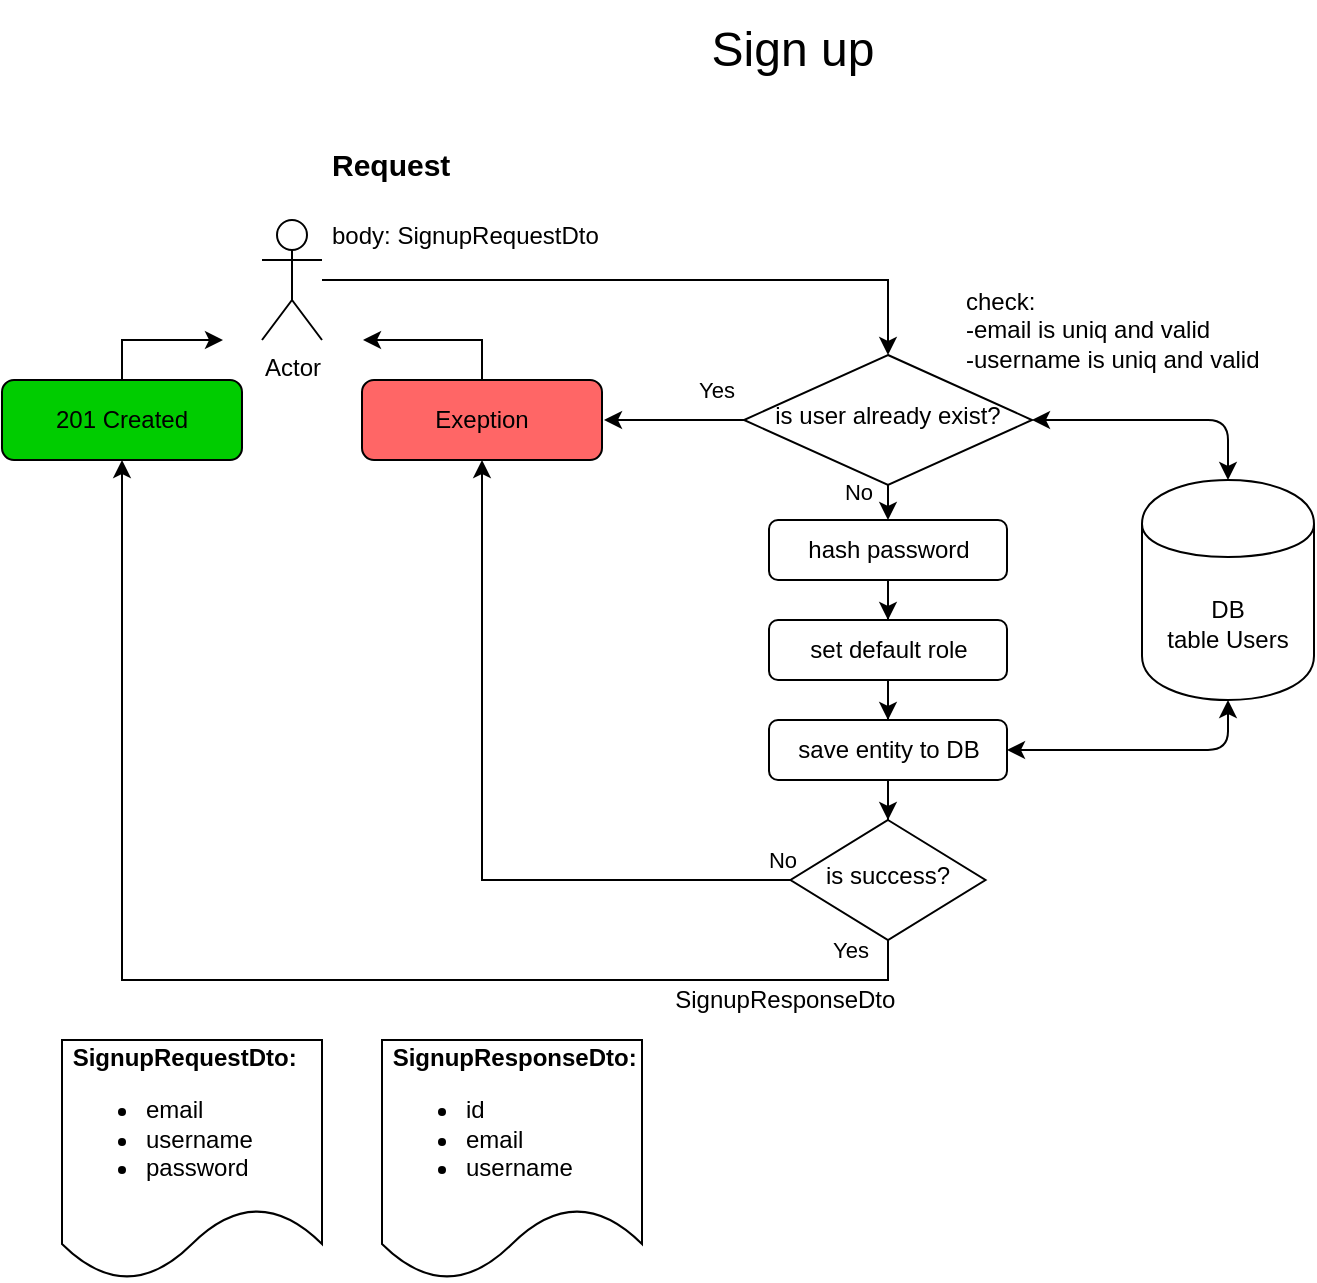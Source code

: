 <mxfile version="13.1.14" type="github"><diagram id="kL64wTuYLx1ec9JSQrFj" name="Page-1"><mxGraphModel dx="1185" dy="633" grid="1" gridSize="10" guides="1" tooltips="1" connect="1" arrows="1" fold="1" page="1" pageScale="1" pageWidth="827" pageHeight="1169" math="0" shadow="0"><root><mxCell id="0"/><mxCell id="1" parent="0"/><mxCell id="BFQStygRaYUuVWe6QO9_-2" style="edgeStyle=orthogonalEdgeStyle;rounded=0;orthogonalLoop=1;jettySize=auto;html=1;entryX=0.5;entryY=0;entryDx=0;entryDy=0;" edge="1" parent="1" source="BFQStygRaYUuVWe6QO9_-3" target="BFQStygRaYUuVWe6QO9_-4"><mxGeometry relative="1" as="geometry"/></mxCell><mxCell id="BFQStygRaYUuVWe6QO9_-3" value="Actor" style="shape=umlActor;verticalLabelPosition=bottom;labelBackgroundColor=#ffffff;verticalAlign=top;html=1;outlineConnect=0;" vertex="1" parent="1"><mxGeometry x="140" y="110" width="30" height="60" as="geometry"/></mxCell><mxCell id="BFQStygRaYUuVWe6QO9_-4" value="is user already exist?" style="rhombus;whiteSpace=wrap;html=1;shadow=0;fontFamily=Helvetica;fontSize=12;align=center;strokeWidth=1;spacing=6;spacingTop=-4;" vertex="1" parent="1"><mxGeometry x="381" y="177.5" width="144" height="65" as="geometry"/></mxCell><mxCell id="BFQStygRaYUuVWe6QO9_-5" style="edgeStyle=orthogonalEdgeStyle;rounded=0;orthogonalLoop=1;jettySize=auto;html=1;" edge="1" parent="1" source="BFQStygRaYUuVWe6QO9_-6"><mxGeometry relative="1" as="geometry"><mxPoint x="120" y="170" as="targetPoint"/></mxGeometry></mxCell><mxCell id="BFQStygRaYUuVWe6QO9_-6" value="201 Created" style="rounded=1;whiteSpace=wrap;html=1;fontSize=12;glass=0;strokeWidth=1;shadow=0;fillColor=#00CC00;" vertex="1" parent="1"><mxGeometry x="10" y="190" width="120" height="40" as="geometry"/></mxCell><mxCell id="BFQStygRaYUuVWe6QO9_-7" style="edgeStyle=orthogonalEdgeStyle;rounded=0;orthogonalLoop=1;jettySize=auto;html=1;" edge="1" parent="1" source="BFQStygRaYUuVWe6QO9_-8"><mxGeometry relative="1" as="geometry"><mxPoint x="190" y="170" as="targetPoint"/></mxGeometry></mxCell><mxCell id="BFQStygRaYUuVWe6QO9_-8" value="Exeption" style="rounded=1;whiteSpace=wrap;html=1;fontSize=12;glass=0;strokeWidth=1;shadow=0;fillColor=#FF6666;" vertex="1" parent="1"><mxGeometry x="190" y="190" width="120" height="40" as="geometry"/></mxCell><mxCell id="BFQStygRaYUuVWe6QO9_-9" value="&lt;h1&gt;&lt;font style=&quot;font-size: 15px ; line-height: 100%&quot;&gt;Request&lt;/font&gt;&lt;/h1&gt;&lt;p&gt;body: SignupRequestDto&lt;/p&gt;" style="text;html=1;strokeColor=none;fillColor=none;spacing=5;spacingTop=-20;whiteSpace=wrap;overflow=hidden;rounded=0;" vertex="1" parent="1"><mxGeometry x="170" y="60" width="230" height="70" as="geometry"/></mxCell><mxCell id="BFQStygRaYUuVWe6QO9_-12" value="check:&lt;br&gt;&lt;div&gt;&lt;span&gt;-email is uniq and valid&lt;/span&gt;&lt;/div&gt;&lt;div&gt;-username is uniq and valid&lt;span&gt;&lt;br&gt;&lt;/span&gt;&lt;/div&gt;" style="text;html=1;strokeColor=none;fillColor=none;align=left;verticalAlign=middle;whiteSpace=wrap;rounded=0;" vertex="1" parent="1"><mxGeometry x="490" y="130" width="162" height="70" as="geometry"/></mxCell><mxCell id="BFQStygRaYUuVWe6QO9_-14" value="is success?" style="rhombus;whiteSpace=wrap;html=1;shadow=0;fontFamily=Helvetica;fontSize=12;align=center;strokeWidth=1;spacing=6;spacingTop=-4;" vertex="1" parent="1"><mxGeometry x="404.25" y="410" width="97.5" height="60" as="geometry"/></mxCell><mxCell id="BFQStygRaYUuVWe6QO9_-18" value="No" style="edgeStyle=orthogonalEdgeStyle;rounded=0;html=1;jettySize=auto;orthogonalLoop=1;fontSize=11;endArrow=classic;labelBackgroundColor=#ffffff;labelBorderColor=none;exitX=0;exitY=0.5;exitDx=0;exitDy=0;entryX=0.5;entryY=1;entryDx=0;entryDy=0;" edge="1" parent="1" source="BFQStygRaYUuVWe6QO9_-14" target="BFQStygRaYUuVWe6QO9_-8"><mxGeometry x="-0.098" y="-150" relative="1" as="geometry"><mxPoint as="offset"/><mxPoint x="370" y="339.5" as="sourcePoint"/><mxPoint x="440" y="340" as="targetPoint"/></mxGeometry></mxCell><mxCell id="BFQStygRaYUuVWe6QO9_-19" value="Yes" style="edgeStyle=orthogonalEdgeStyle;rounded=0;html=1;jettySize=auto;orthogonalLoop=1;fontSize=11;endArrow=classic;labelBackgroundColor=#ffffff;labelBorderColor=none;exitX=0.5;exitY=1;exitDx=0;exitDy=0;entryX=0.5;entryY=1;entryDx=0;entryDy=0;" edge="1" parent="1" source="BFQStygRaYUuVWe6QO9_-14" target="BFQStygRaYUuVWe6QO9_-6"><mxGeometry x="-0.883" y="-15" relative="1" as="geometry"><mxPoint as="offset"/><mxPoint x="572" y="391" as="sourcePoint"/><mxPoint x="560" y="430" as="targetPoint"/></mxGeometry></mxCell><mxCell id="BFQStygRaYUuVWe6QO9_-22" value="Sign up" style="text;html=1;strokeColor=none;fillColor=none;align=center;verticalAlign=middle;whiteSpace=wrap;rounded=0;fontSize=24;" vertex="1" parent="1"><mxGeometry x="240" width="331" height="50" as="geometry"/></mxCell><mxCell id="BFQStygRaYUuVWe6QO9_-23" value="&lt;div&gt;&lt;b&gt;&amp;nbsp;SignupRequestDto:&lt;/b&gt;&lt;/div&gt;&lt;div&gt;&lt;ul&gt;&lt;li&gt;email&lt;/li&gt;&lt;li&gt;username&lt;/li&gt;&lt;li&gt;&lt;span&gt;password&lt;/span&gt;&lt;/li&gt;&lt;/ul&gt;&lt;/div&gt;" style="shape=document;whiteSpace=wrap;html=1;boundedLbl=1;fillColor=#FFFFFF;align=left;" vertex="1" parent="1"><mxGeometry x="40" y="520" width="130" height="120" as="geometry"/></mxCell><mxCell id="BFQStygRaYUuVWe6QO9_-24" value="DB&lt;br&gt;table Users" style="shape=cylinder;whiteSpace=wrap;html=1;boundedLbl=1;backgroundOutline=1;" vertex="1" parent="1"><mxGeometry x="580" y="240" width="86" height="110" as="geometry"/></mxCell><mxCell id="BFQStygRaYUuVWe6QO9_-26" value="" style="endArrow=classic;startArrow=classic;html=1;exitX=1;exitY=0.5;exitDx=0;exitDy=0;entryX=0.5;entryY=0;entryDx=0;entryDy=0;" edge="1" parent="1" source="BFQStygRaYUuVWe6QO9_-4" target="BFQStygRaYUuVWe6QO9_-24"><mxGeometry width="50" height="50" relative="1" as="geometry"><mxPoint x="564" y="260" as="sourcePoint"/><mxPoint x="610" y="210" as="targetPoint"/><Array as="points"><mxPoint x="623" y="210"/></Array></mxGeometry></mxCell><mxCell id="BFQStygRaYUuVWe6QO9_-28" value="Yes" style="edgeStyle=orthogonalEdgeStyle;rounded=0;html=1;jettySize=auto;orthogonalLoop=1;fontSize=11;endArrow=classic;labelBackgroundColor=#ffffff;labelBorderColor=none;exitX=0;exitY=0.5;exitDx=0;exitDy=0;" edge="1" parent="1" source="BFQStygRaYUuVWe6QO9_-4"><mxGeometry x="-0.6" y="-15" relative="1" as="geometry"><mxPoint as="offset"/><mxPoint x="570" y="265" as="sourcePoint"/><mxPoint x="311" y="210" as="targetPoint"/></mxGeometry></mxCell><mxCell id="BFQStygRaYUuVWe6QO9_-33" style="edgeStyle=orthogonalEdgeStyle;rounded=0;orthogonalLoop=1;jettySize=auto;html=1;entryX=0.5;entryY=0;entryDx=0;entryDy=0;" edge="1" parent="1" source="BFQStygRaYUuVWe6QO9_-31" target="BFQStygRaYUuVWe6QO9_-14"><mxGeometry relative="1" as="geometry"/></mxCell><mxCell id="BFQStygRaYUuVWe6QO9_-31" value="save entity to DB" style="rounded=1;whiteSpace=wrap;html=1;" vertex="1" parent="1"><mxGeometry x="393.5" y="360" width="119" height="30" as="geometry"/></mxCell><mxCell id="BFQStygRaYUuVWe6QO9_-34" value="" style="endArrow=classic;startArrow=classic;html=1;exitX=1;exitY=0.5;exitDx=0;exitDy=0;entryX=0.5;entryY=1;entryDx=0;entryDy=0;" edge="1" parent="1" source="BFQStygRaYUuVWe6QO9_-31" target="BFQStygRaYUuVWe6QO9_-24"><mxGeometry width="50" height="50" relative="1" as="geometry"><mxPoint x="512.01" y="324.58" as="sourcePoint"/><mxPoint x="609.99" y="324.6" as="targetPoint"/><Array as="points"><mxPoint x="623" y="375"/></Array></mxGeometry></mxCell><mxCell id="BFQStygRaYUuVWe6QO9_-37" value="&lt;div&gt;&lt;b&gt;&amp;nbsp;SignupResponseDto:&lt;/b&gt;&lt;/div&gt;&lt;div&gt;&lt;ul&gt;&lt;li&gt;id&lt;/li&gt;&lt;li&gt;&lt;span&gt;email&lt;/span&gt;&lt;br&gt;&lt;/li&gt;&lt;li&gt;&lt;span&gt;username&lt;/span&gt;&lt;/li&gt;&lt;/ul&gt;&lt;/div&gt;" style="shape=document;whiteSpace=wrap;html=1;boundedLbl=1;fillColor=#FFFFFF;align=left;" vertex="1" parent="1"><mxGeometry x="200" y="520" width="130" height="120" as="geometry"/></mxCell><mxCell id="BFQStygRaYUuVWe6QO9_-38" value="&lt;span style=&quot;text-align: left&quot;&gt;&amp;nbsp;SignupResponseDto&lt;/span&gt;" style="text;html=1;strokeColor=none;fillColor=none;align=center;verticalAlign=middle;whiteSpace=wrap;rounded=0;" vertex="1" parent="1"><mxGeometry x="340" y="490" width="120" height="20" as="geometry"/></mxCell><mxCell id="BFQStygRaYUuVWe6QO9_-51" style="edgeStyle=orthogonalEdgeStyle;rounded=0;orthogonalLoop=1;jettySize=auto;html=1;entryX=0.5;entryY=0;entryDx=0;entryDy=0;" edge="1" parent="1" source="BFQStygRaYUuVWe6QO9_-42" target="BFQStygRaYUuVWe6QO9_-50"><mxGeometry relative="1" as="geometry"/></mxCell><mxCell id="BFQStygRaYUuVWe6QO9_-42" value="hash password" style="rounded=1;whiteSpace=wrap;html=1;" vertex="1" parent="1"><mxGeometry x="393.5" y="260" width="119" height="30" as="geometry"/></mxCell><mxCell id="BFQStygRaYUuVWe6QO9_-47" value="No" style="edgeStyle=orthogonalEdgeStyle;rounded=0;html=1;jettySize=auto;orthogonalLoop=1;fontSize=11;endArrow=classic;labelBackgroundColor=#ffffff;labelBorderColor=none;exitX=0.5;exitY=1;exitDx=0;exitDy=0;" edge="1" parent="1" source="BFQStygRaYUuVWe6QO9_-4"><mxGeometry x="-0.6" y="-15" relative="1" as="geometry"><mxPoint as="offset"/><mxPoint x="391" y="220" as="sourcePoint"/><mxPoint x="453" y="260" as="targetPoint"/></mxGeometry></mxCell><mxCell id="BFQStygRaYUuVWe6QO9_-52" style="edgeStyle=orthogonalEdgeStyle;rounded=0;orthogonalLoop=1;jettySize=auto;html=1;entryX=0.5;entryY=0;entryDx=0;entryDy=0;" edge="1" parent="1" source="BFQStygRaYUuVWe6QO9_-50" target="BFQStygRaYUuVWe6QO9_-31"><mxGeometry relative="1" as="geometry"/></mxCell><mxCell id="BFQStygRaYUuVWe6QO9_-50" value="set default role" style="rounded=1;whiteSpace=wrap;html=1;" vertex="1" parent="1"><mxGeometry x="393.5" y="310" width="119" height="30" as="geometry"/></mxCell></root></mxGraphModel></diagram></mxfile>